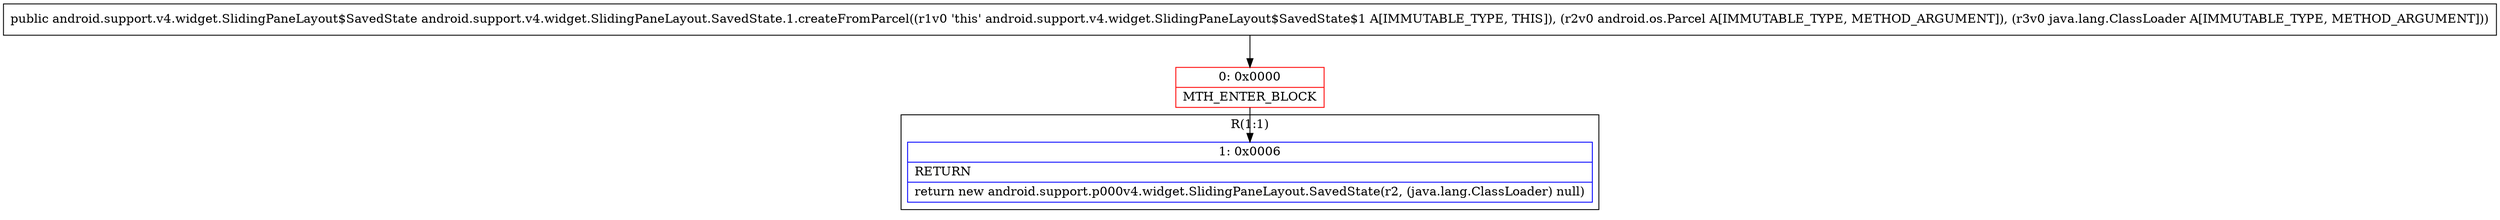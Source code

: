digraph "CFG forandroid.support.v4.widget.SlidingPaneLayout.SavedState.1.createFromParcel(Landroid\/os\/Parcel;Ljava\/lang\/ClassLoader;)Landroid\/support\/v4\/widget\/SlidingPaneLayout$SavedState;" {
subgraph cluster_Region_100350345 {
label = "R(1:1)";
node [shape=record,color=blue];
Node_1 [shape=record,label="{1\:\ 0x0006|RETURN\l|return new android.support.p000v4.widget.SlidingPaneLayout.SavedState(r2, (java.lang.ClassLoader) null)\l}"];
}
Node_0 [shape=record,color=red,label="{0\:\ 0x0000|MTH_ENTER_BLOCK\l}"];
MethodNode[shape=record,label="{public android.support.v4.widget.SlidingPaneLayout$SavedState android.support.v4.widget.SlidingPaneLayout.SavedState.1.createFromParcel((r1v0 'this' android.support.v4.widget.SlidingPaneLayout$SavedState$1 A[IMMUTABLE_TYPE, THIS]), (r2v0 android.os.Parcel A[IMMUTABLE_TYPE, METHOD_ARGUMENT]), (r3v0 java.lang.ClassLoader A[IMMUTABLE_TYPE, METHOD_ARGUMENT])) }"];
MethodNode -> Node_0;
Node_0 -> Node_1;
}


